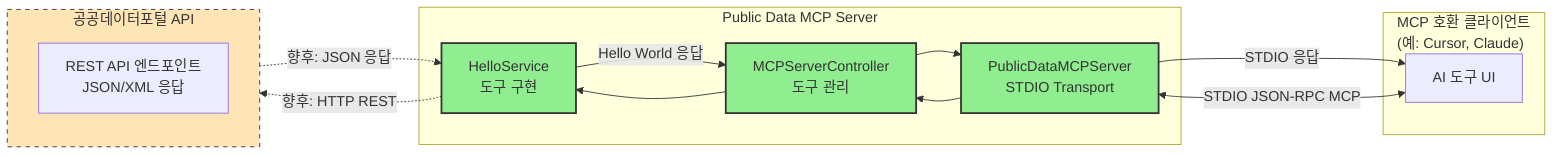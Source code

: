 flowchart LR
    %% MCP Client ~ Public Data MCP Server ~ Public Data Portal

    subgraph Client["MCP 호환 클라이언트<br/>(예: Cursor, Claude)"]
        C1[AI 도구 UI]
    end

    subgraph MCP["Public Data MCP Server"]
        M1[PublicDataMCPServer<br/>STDIO Transport]
        M2[MCPServerController<br/>도구 관리]
        M3[HelloService<br/>도구 구현]
    end

    subgraph PDP["공공데이터포털 API"]
        P1[REST API 엔드포인트<br/>JSON/XML 응답]
    end

    %% 현재 구현된 연결
    C1 <-->|STDIO JSON-RPC MCP| M1
    M1 --> M2
    M2 --> M3
    M3 -->|Hello World 응답| M2
    M2 --> M1
    M1 -->|STDIO 응답| C1

    %% 향후 구현 예정 연결
    M3 -.->|향후: HTTP REST| PDP
    PDP -.->|향후: JSON 응답| M3

    %% 스타일
    classDef current fill:#90EE90,stroke:#333,stroke-width:2px
    classDef future fill:#FFE4B5,stroke:#333,stroke-width:1px,stroke-dasharray: 5 5
    
    class M1,M2,M3 current
    class PDP future